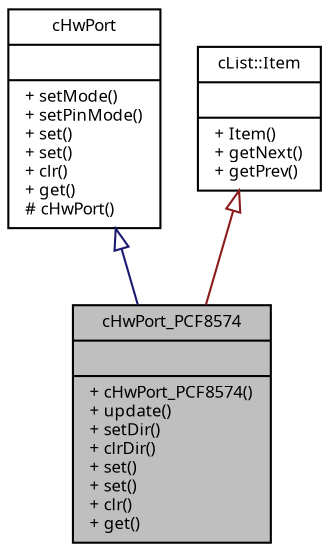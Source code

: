 digraph "cHwPort_PCF8574"
{
  edge [fontname="Sans",fontsize="8",labelfontname="Sans",labelfontsize="8"];
  node [fontname="Sans",fontsize="8",shape=record];
  Node1 [label="{cHwPort_PCF8574\n||+ cHwPort_PCF8574()\l+ update()\l+ setDir()\l+ clrDir()\l+ set()\l+ set()\l+ clr()\l+ get()\l}",height=0.2,width=0.4,color="black", fillcolor="grey75", style="filled", fontcolor="black"];
  Node2 -> Node1 [dir="back",color="midnightblue",fontsize="8",style="solid",arrowtail="onormal",fontname="Sans"];
  Node2 [label="{cHwPort\n||+ setMode()\l+ setPinMode()\l+ set()\l+ set()\l+ clr()\l+ get()\l# cHwPort()\l}",height=0.2,width=0.4,color="black", fillcolor="white", style="filled",URL="$classc_hw_port.html",tooltip="Abstract class supporting general purpose I/O hardware. "];
  Node3 -> Node1 [dir="back",color="firebrick4",fontsize="8",style="solid",arrowtail="onormal",fontname="Sans"];
  Node3 [label="{cList::Item\n||+ Item()\l+ getNext()\l+ getPrev()\l}",height=0.2,width=0.4,color="black", fillcolor="white", style="filled",URL="$classc_list_1_1_item.html",tooltip="Base class for list items. "];
}
